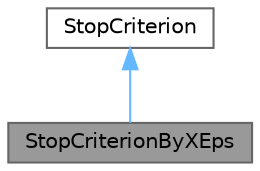 digraph "StopCriterionByXEps"
{
 // LATEX_PDF_SIZE
  bgcolor="transparent";
  edge [fontname=Helvetica,fontsize=10,labelfontname=Helvetica,labelfontsize=10];
  node [fontname=Helvetica,fontsize=10,shape=box,height=0.2,width=0.4];
  Node1 [id="Node000001",label="StopCriterionByXEps",height=0.2,width=0.4,color="gray40", fillcolor="grey60", style="filled", fontcolor="black",tooltip="Класс критерия остановки |x - y| < eps."];
  Node2 -> Node1 [id="edge2_Node000001_Node000002",dir="back",color="steelblue1",style="solid",tooltip=" "];
  Node2 [id="Node000002",label="StopCriterion",height=0.2,width=0.4,color="gray40", fillcolor="white", style="filled",URL="$class_stop_criterion.html",tooltip="Класс критериев остановки"];
}
